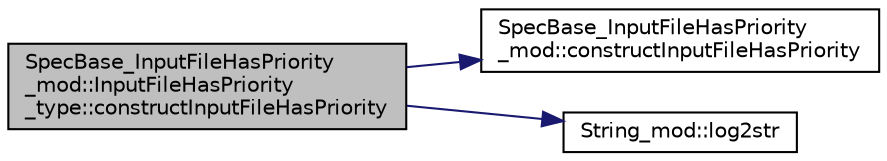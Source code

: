 digraph "SpecBase_InputFileHasPriority_mod::InputFileHasPriority_type::constructInputFileHasPriority"
{
 // LATEX_PDF_SIZE
  edge [fontname="Helvetica",fontsize="10",labelfontname="Helvetica",labelfontsize="10"];
  node [fontname="Helvetica",fontsize="10",shape=record];
  rankdir="LR";
  Node1 [label="SpecBase_InputFileHasPriority\l_mod::InputFileHasPriority\l_type::constructInputFileHasPriority",height=0.2,width=0.4,color="black", fillcolor="grey75", style="filled", fontcolor="black",tooltip=" "];
  Node1 -> Node2 [color="midnightblue",fontsize="10",style="solid",fontname="Helvetica"];
  Node2 [label="SpecBase_InputFileHasPriority\l_mod::constructInputFileHasPriority",height=0.2,width=0.4,color="black", fillcolor="white", style="filled",URL="$namespaceSpecBase__InputFileHasPriority__mod.html#a3d30f0e3baa12709076fe7640dde2be5",tooltip=" "];
  Node1 -> Node3 [color="midnightblue",fontsize="10",style="solid",fontname="Helvetica"];
  Node3 [label="String_mod::log2str",height=0.2,width=0.4,color="black", fillcolor="white", style="filled",URL="$namespaceString__mod.html#ae6466d5ac218cfc89e869bebdec2ddd3",tooltip="Convert the input logical value to value and return the result."];
}
